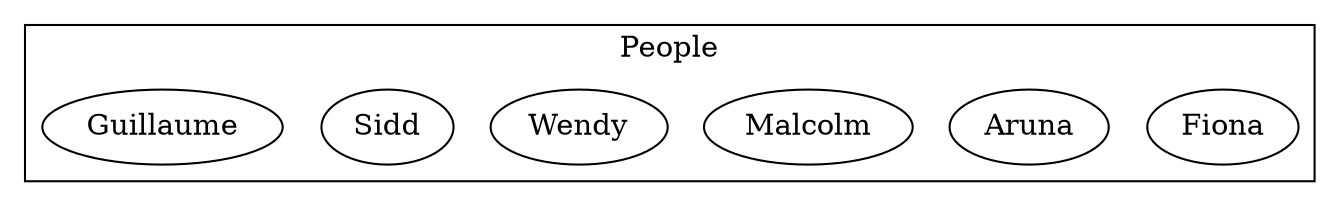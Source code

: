 digraph G {

	subgraph cluster_people {
		label="People"
        "Fiona"
        "Aruna"
        "Malcolm"
        "Wendy"
        "Sidd"
        "Guillaume"
	}
}